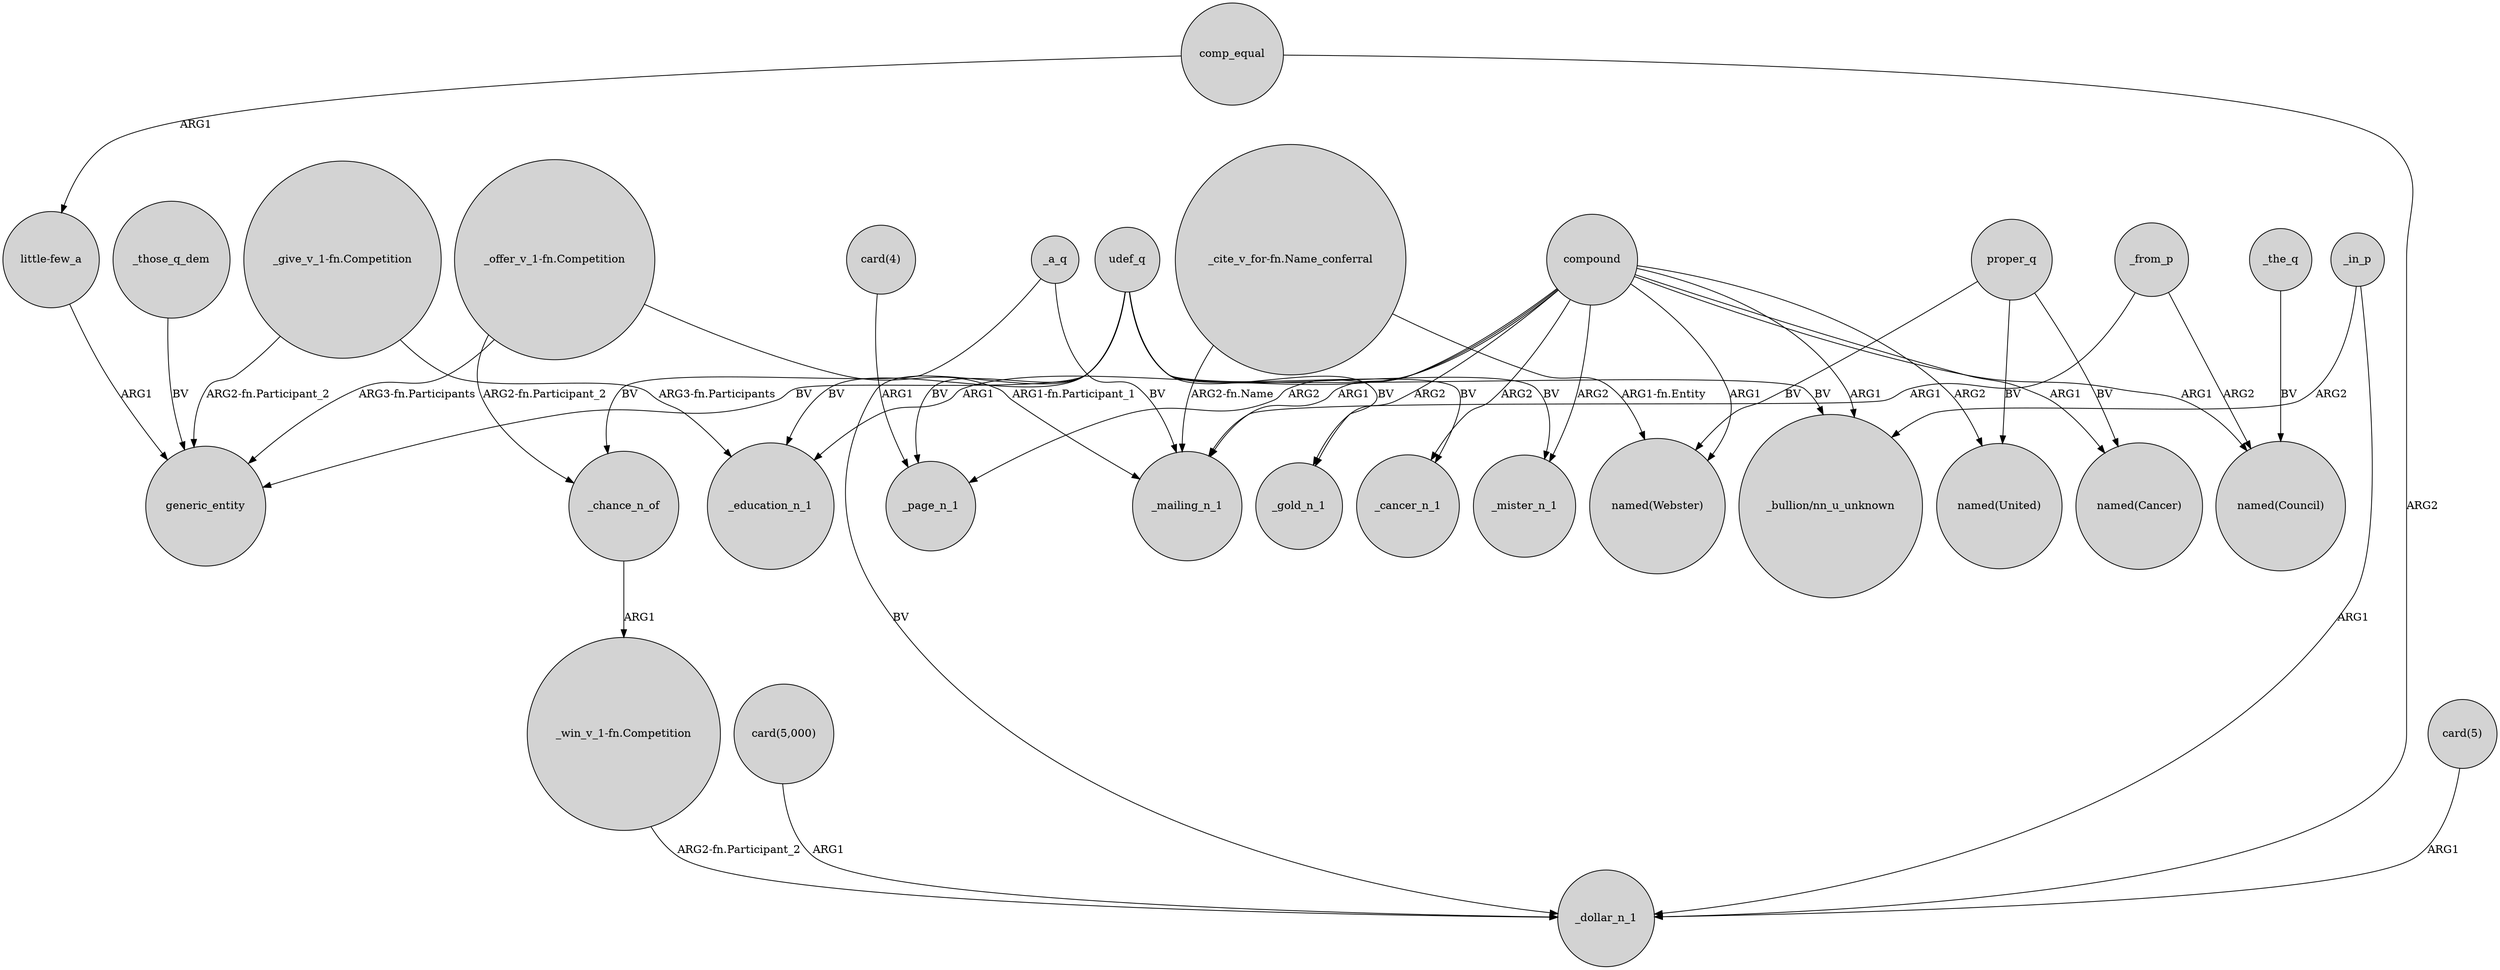 digraph {
	node [shape=circle style=filled]
	compound -> _mister_n_1 [label=ARG2]
	_those_q_dem -> generic_entity [label=BV]
	_a_q -> _mailing_n_1 [label=BV]
	"_cite_v_for-fn.Name_conferral" -> _mailing_n_1 [label="ARG2-fn.Name"]
	compound -> _education_n_1 [label=ARG1]
	"_give_v_1-fn.Competition" -> generic_entity [label="ARG2-fn.Participant_2"]
	compound -> "named(United)" [label=ARG2]
	compound -> _gold_n_1 [label=ARG2]
	udef_q -> _education_n_1 [label=BV]
	"_give_v_1-fn.Competition" -> _education_n_1 [label="ARG3-fn.Participants"]
	"card(5,000)" -> _dollar_n_1 [label=ARG1]
	compound -> "named(Cancer)" [label=ARG1]
	_chance_n_of -> "_win_v_1-fn.Competition" [label=ARG1]
	udef_q -> "_bullion/nn_u_unknown" [label=BV]
	udef_q -> _mister_n_1 [label=BV]
	"card(4)" -> _page_n_1 [label=ARG1]
	"_offer_v_1-fn.Competition" -> _chance_n_of [label="ARG2-fn.Participant_2"]
	_in_p -> "_bullion/nn_u_unknown" [label=ARG2]
	_a_q -> _chance_n_of [label=BV]
	udef_q -> generic_entity [label=BV]
	"_offer_v_1-fn.Competition" -> _mailing_n_1 [label="ARG1-fn.Participant_1"]
	"little-few_a" -> generic_entity [label=ARG1]
	_in_p -> _dollar_n_1 [label=ARG1]
	comp_equal -> _dollar_n_1 [label=ARG2]
	compound -> "named(Webster)" [label=ARG1]
	_the_q -> "named(Council)" [label=BV]
	comp_equal -> "little-few_a" [label=ARG1]
	compound -> "_bullion/nn_u_unknown" [label=ARG1]
	proper_q -> "named(Webster)" [label=BV]
	"_offer_v_1-fn.Competition" -> generic_entity [label="ARG3-fn.Participants"]
	_from_p -> "named(Council)" [label=ARG2]
	udef_q -> _dollar_n_1 [label=BV]
	udef_q -> _page_n_1 [label=BV]
	"_win_v_1-fn.Competition" -> _dollar_n_1 [label="ARG2-fn.Participant_2"]
	proper_q -> "named(United)" [label=BV]
	compound -> _cancer_n_1 [label=ARG2]
	proper_q -> "named(Cancer)" [label=BV]
	"_cite_v_for-fn.Name_conferral" -> "named(Webster)" [label="ARG1-fn.Entity"]
	compound -> "named(Council)" [label=ARG1]
	compound -> _page_n_1 [label=ARG2]
	"card(5)" -> _dollar_n_1 [label=ARG1]
	_from_p -> _mailing_n_1 [label=ARG1]
	udef_q -> _gold_n_1 [label=BV]
	compound -> _mailing_n_1 [label=ARG1]
	udef_q -> _cancer_n_1 [label=BV]
}
